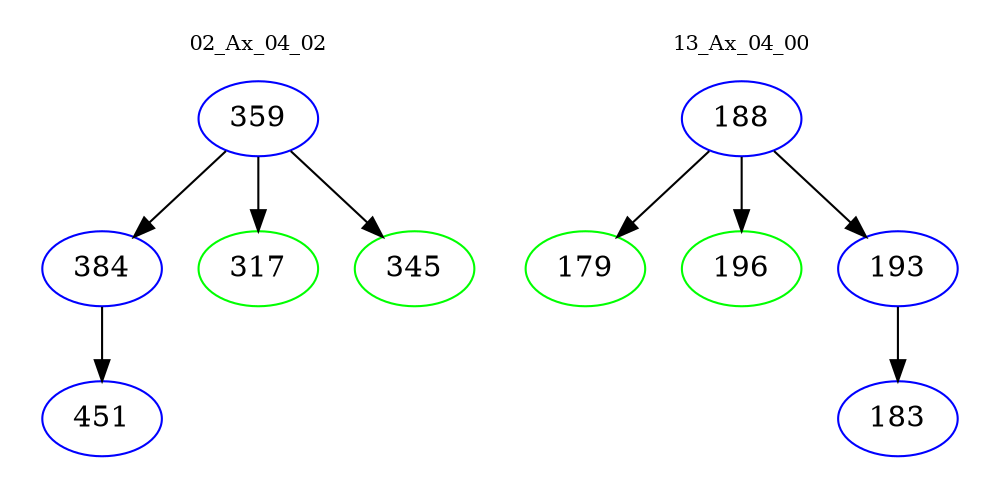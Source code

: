 digraph{
subgraph cluster_0 {
color = white
label = "02_Ax_04_02";
fontsize=10;
T0_359 [label="359", color="blue"]
T0_359 -> T0_384 [color="black"]
T0_384 [label="384", color="blue"]
T0_384 -> T0_451 [color="black"]
T0_451 [label="451", color="blue"]
T0_359 -> T0_317 [color="black"]
T0_317 [label="317", color="green"]
T0_359 -> T0_345 [color="black"]
T0_345 [label="345", color="green"]
}
subgraph cluster_1 {
color = white
label = "13_Ax_04_00";
fontsize=10;
T1_188 [label="188", color="blue"]
T1_188 -> T1_179 [color="black"]
T1_179 [label="179", color="green"]
T1_188 -> T1_196 [color="black"]
T1_196 [label="196", color="green"]
T1_188 -> T1_193 [color="black"]
T1_193 [label="193", color="blue"]
T1_193 -> T1_183 [color="black"]
T1_183 [label="183", color="blue"]
}
}
